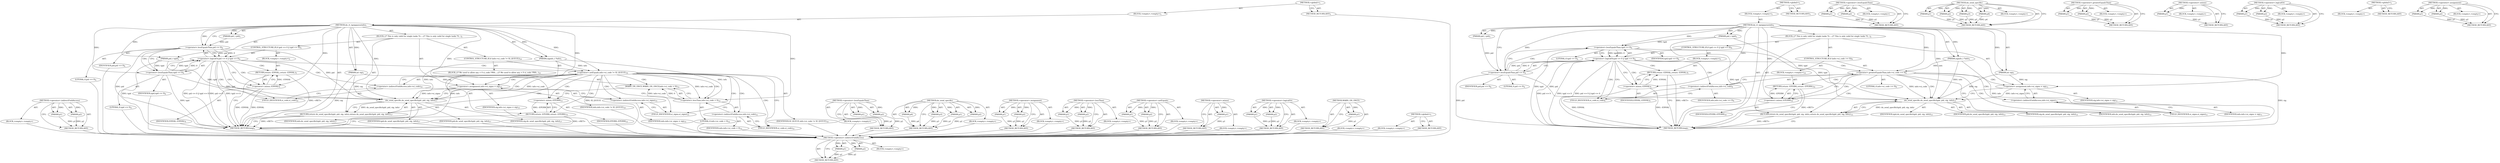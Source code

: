 digraph "WARN_ON_ONCE" {
vulnerable_89 [label=<(METHOD,&lt;operator&gt;.indirectFieldAccess)>];
vulnerable_90 [label=<(PARAM,p1)>];
vulnerable_91 [label=<(PARAM,p2)>];
vulnerable_92 [label=<(BLOCK,&lt;empty&gt;,&lt;empty&gt;)>];
vulnerable_93 [label=<(METHOD_RETURN,ANY)>];
vulnerable_6 [label=<(METHOD,&lt;global&gt;)<SUB>1</SUB>>];
vulnerable_7 [label=<(BLOCK,&lt;empty&gt;,&lt;empty&gt;)<SUB>1</SUB>>];
vulnerable_8 [label=<(METHOD,do_rt_tgsigqueueinfo)<SUB>1</SUB>>];
vulnerable_9 [label=<(PARAM,pid_t tgid)<SUB>1</SUB>>];
vulnerable_10 [label=<(PARAM,pid_t pid)<SUB>1</SUB>>];
vulnerable_11 [label=<(PARAM,int sig)<SUB>1</SUB>>];
vulnerable_12 [label=<(PARAM,siginfo_t *info)<SUB>1</SUB>>];
vulnerable_13 [label=<(BLOCK,{
	/* This is only valid for single tasks */
	i...,{
	/* This is only valid for single tasks */
	i...)<SUB>2</SUB>>];
vulnerable_14 [label=<(CONTROL_STRUCTURE,IF,if (pid &lt;= 0 || tgid &lt;= 0))<SUB>4</SUB>>];
vulnerable_15 [label=<(&lt;operator&gt;.logicalOr,pid &lt;= 0 || tgid &lt;= 0)<SUB>4</SUB>>];
vulnerable_16 [label=<(&lt;operator&gt;.lessEqualsThan,pid &lt;= 0)<SUB>4</SUB>>];
vulnerable_17 [label=<(IDENTIFIER,pid,pid &lt;= 0)<SUB>4</SUB>>];
vulnerable_18 [label=<(LITERAL,0,pid &lt;= 0)<SUB>4</SUB>>];
vulnerable_19 [label=<(&lt;operator&gt;.lessEqualsThan,tgid &lt;= 0)<SUB>4</SUB>>];
vulnerable_20 [label=<(IDENTIFIER,tgid,tgid &lt;= 0)<SUB>4</SUB>>];
vulnerable_21 [label=<(LITERAL,0,tgid &lt;= 0)<SUB>4</SUB>>];
vulnerable_22 [label=<(BLOCK,&lt;empty&gt;,&lt;empty&gt;)<SUB>5</SUB>>];
vulnerable_23 [label=<(RETURN,return -EINVAL;,return -EINVAL;)<SUB>5</SUB>>];
vulnerable_24 [label=<(&lt;operator&gt;.minus,-EINVAL)<SUB>5</SUB>>];
vulnerable_25 [label=<(IDENTIFIER,EINVAL,-EINVAL)<SUB>5</SUB>>];
vulnerable_26 [label=<(CONTROL_STRUCTURE,IF,if (info-&gt;si_code &gt;= 0))<SUB>9</SUB>>];
vulnerable_27 [label=<(&lt;operator&gt;.greaterEqualsThan,info-&gt;si_code &gt;= 0)<SUB>9</SUB>>];
vulnerable_28 [label=<(&lt;operator&gt;.indirectFieldAccess,info-&gt;si_code)<SUB>9</SUB>>];
vulnerable_29 [label=<(IDENTIFIER,info,info-&gt;si_code &gt;= 0)<SUB>9</SUB>>];
vulnerable_30 [label=<(FIELD_IDENTIFIER,si_code,si_code)<SUB>9</SUB>>];
vulnerable_31 [label=<(LITERAL,0,info-&gt;si_code &gt;= 0)<SUB>9</SUB>>];
vulnerable_32 [label=<(BLOCK,&lt;empty&gt;,&lt;empty&gt;)<SUB>10</SUB>>];
vulnerable_33 [label=<(RETURN,return -EPERM;,return -EPERM;)<SUB>10</SUB>>];
vulnerable_34 [label=<(&lt;operator&gt;.minus,-EPERM)<SUB>10</SUB>>];
vulnerable_35 [label=<(IDENTIFIER,EPERM,-EPERM)<SUB>10</SUB>>];
vulnerable_36 [label=<(&lt;operator&gt;.assignment,info-&gt;si_signo = sig)<SUB>11</SUB>>];
vulnerable_37 [label=<(&lt;operator&gt;.indirectFieldAccess,info-&gt;si_signo)<SUB>11</SUB>>];
vulnerable_38 [label=<(IDENTIFIER,info,info-&gt;si_signo = sig)<SUB>11</SUB>>];
vulnerable_39 [label=<(FIELD_IDENTIFIER,si_signo,si_signo)<SUB>11</SUB>>];
vulnerable_40 [label=<(IDENTIFIER,sig,info-&gt;si_signo = sig)<SUB>11</SUB>>];
vulnerable_41 [label=<(RETURN,return do_send_specific(tgid, pid, sig, info);,return do_send_specific(tgid, pid, sig, info);)<SUB>13</SUB>>];
vulnerable_42 [label=<(do_send_specific,do_send_specific(tgid, pid, sig, info))<SUB>13</SUB>>];
vulnerable_43 [label=<(IDENTIFIER,tgid,do_send_specific(tgid, pid, sig, info))<SUB>13</SUB>>];
vulnerable_44 [label=<(IDENTIFIER,pid,do_send_specific(tgid, pid, sig, info))<SUB>13</SUB>>];
vulnerable_45 [label=<(IDENTIFIER,sig,do_send_specific(tgid, pid, sig, info))<SUB>13</SUB>>];
vulnerable_46 [label=<(IDENTIFIER,info,do_send_specific(tgid, pid, sig, info))<SUB>13</SUB>>];
vulnerable_47 [label=<(METHOD_RETURN,long)<SUB>1</SUB>>];
vulnerable_49 [label=<(METHOD_RETURN,ANY)<SUB>1</SUB>>];
vulnerable_75 [label=<(METHOD,&lt;operator&gt;.lessEqualsThan)>];
vulnerable_76 [label=<(PARAM,p1)>];
vulnerable_77 [label=<(PARAM,p2)>];
vulnerable_78 [label=<(BLOCK,&lt;empty&gt;,&lt;empty&gt;)>];
vulnerable_79 [label=<(METHOD_RETURN,ANY)>];
vulnerable_99 [label=<(METHOD,do_send_specific)>];
vulnerable_100 [label=<(PARAM,p1)>];
vulnerable_101 [label=<(PARAM,p2)>];
vulnerable_102 [label=<(PARAM,p3)>];
vulnerable_103 [label=<(PARAM,p4)>];
vulnerable_104 [label=<(BLOCK,&lt;empty&gt;,&lt;empty&gt;)>];
vulnerable_105 [label=<(METHOD_RETURN,ANY)>];
vulnerable_84 [label=<(METHOD,&lt;operator&gt;.greaterEqualsThan)>];
vulnerable_85 [label=<(PARAM,p1)>];
vulnerable_86 [label=<(PARAM,p2)>];
vulnerable_87 [label=<(BLOCK,&lt;empty&gt;,&lt;empty&gt;)>];
vulnerable_88 [label=<(METHOD_RETURN,ANY)>];
vulnerable_80 [label=<(METHOD,&lt;operator&gt;.minus)>];
vulnerable_81 [label=<(PARAM,p1)>];
vulnerable_82 [label=<(BLOCK,&lt;empty&gt;,&lt;empty&gt;)>];
vulnerable_83 [label=<(METHOD_RETURN,ANY)>];
vulnerable_70 [label=<(METHOD,&lt;operator&gt;.logicalOr)>];
vulnerable_71 [label=<(PARAM,p1)>];
vulnerable_72 [label=<(PARAM,p2)>];
vulnerable_73 [label=<(BLOCK,&lt;empty&gt;,&lt;empty&gt;)>];
vulnerable_74 [label=<(METHOD_RETURN,ANY)>];
vulnerable_64 [label=<(METHOD,&lt;global&gt;)<SUB>1</SUB>>];
vulnerable_65 [label=<(BLOCK,&lt;empty&gt;,&lt;empty&gt;)>];
vulnerable_66 [label=<(METHOD_RETURN,ANY)>];
vulnerable_94 [label=<(METHOD,&lt;operator&gt;.assignment)>];
vulnerable_95 [label=<(PARAM,p1)>];
vulnerable_96 [label=<(PARAM,p2)>];
vulnerable_97 [label=<(BLOCK,&lt;empty&gt;,&lt;empty&gt;)>];
vulnerable_98 [label=<(METHOD_RETURN,ANY)>];
fixed_95 [label=<(METHOD,&lt;operator&gt;.indirectFieldAccess)>];
fixed_96 [label=<(PARAM,p1)>];
fixed_97 [label=<(PARAM,p2)>];
fixed_98 [label=<(BLOCK,&lt;empty&gt;,&lt;empty&gt;)>];
fixed_99 [label=<(METHOD_RETURN,ANY)>];
fixed_6 [label=<(METHOD,&lt;global&gt;)<SUB>1</SUB>>];
fixed_7 [label=<(BLOCK,&lt;empty&gt;,&lt;empty&gt;)<SUB>1</SUB>>];
fixed_8 [label=<(METHOD,do_rt_tgsigqueueinfo)<SUB>1</SUB>>];
fixed_9 [label=<(PARAM,pid_t tgid)<SUB>1</SUB>>];
fixed_10 [label=<(PARAM,pid_t pid)<SUB>1</SUB>>];
fixed_11 [label=<(PARAM,int sig)<SUB>1</SUB>>];
fixed_12 [label=<(PARAM,siginfo_t *info)<SUB>1</SUB>>];
fixed_13 [label=<(BLOCK,{
	/* This is only valid for single tasks */
	i...,{
	/* This is only valid for single tasks */
	i...)<SUB>2</SUB>>];
fixed_14 [label=<(CONTROL_STRUCTURE,IF,if (pid &lt;= 0 || tgid &lt;= 0))<SUB>4</SUB>>];
fixed_15 [label=<(&lt;operator&gt;.logicalOr,pid &lt;= 0 || tgid &lt;= 0)<SUB>4</SUB>>];
fixed_16 [label=<(&lt;operator&gt;.lessEqualsThan,pid &lt;= 0)<SUB>4</SUB>>];
fixed_17 [label=<(IDENTIFIER,pid,pid &lt;= 0)<SUB>4</SUB>>];
fixed_18 [label=<(LITERAL,0,pid &lt;= 0)<SUB>4</SUB>>];
fixed_19 [label=<(&lt;operator&gt;.lessEqualsThan,tgid &lt;= 0)<SUB>4</SUB>>];
fixed_20 [label=<(IDENTIFIER,tgid,tgid &lt;= 0)<SUB>4</SUB>>];
fixed_21 [label=<(LITERAL,0,tgid &lt;= 0)<SUB>4</SUB>>];
fixed_22 [label=<(BLOCK,&lt;empty&gt;,&lt;empty&gt;)<SUB>5</SUB>>];
fixed_23 [label=<(RETURN,return -EINVAL;,return -EINVAL;)<SUB>5</SUB>>];
fixed_24 [label=<(&lt;operator&gt;.minus,-EINVAL)<SUB>5</SUB>>];
fixed_25 [label=<(IDENTIFIER,EINVAL,-EINVAL)<SUB>5</SUB>>];
fixed_26 [label=<(CONTROL_STRUCTURE,IF,if (info-&gt;si_code != SI_QUEUE))<SUB>10</SUB>>];
fixed_27 [label=<(&lt;operator&gt;.notEquals,info-&gt;si_code != SI_QUEUE)<SUB>10</SUB>>];
fixed_28 [label=<(&lt;operator&gt;.indirectFieldAccess,info-&gt;si_code)<SUB>10</SUB>>];
fixed_29 [label=<(IDENTIFIER,info,info-&gt;si_code != SI_QUEUE)<SUB>10</SUB>>];
fixed_30 [label=<(FIELD_IDENTIFIER,si_code,si_code)<SUB>10</SUB>>];
fixed_31 [label=<(IDENTIFIER,SI_QUEUE,info-&gt;si_code != SI_QUEUE)<SUB>10</SUB>>];
fixed_32 [label=<(BLOCK,{
		/* We used to allow any &lt; 0 si_code */
		WA...,{
		/* We used to allow any &lt; 0 si_code */
		WA...)<SUB>10</SUB>>];
fixed_33 [label=<(WARN_ON_ONCE,WARN_ON_ONCE(info-&gt;si_code &lt; 0))<SUB>12</SUB>>];
fixed_34 [label=<(&lt;operator&gt;.lessThan,info-&gt;si_code &lt; 0)<SUB>12</SUB>>];
fixed_35 [label=<(&lt;operator&gt;.indirectFieldAccess,info-&gt;si_code)<SUB>12</SUB>>];
fixed_36 [label=<(IDENTIFIER,info,info-&gt;si_code &lt; 0)<SUB>12</SUB>>];
fixed_37 [label=<(FIELD_IDENTIFIER,si_code,si_code)<SUB>12</SUB>>];
fixed_38 [label=<(LITERAL,0,info-&gt;si_code &lt; 0)<SUB>12</SUB>>];
fixed_39 [label=<(RETURN,return -EPERM;,return -EPERM;)<SUB>13</SUB>>];
fixed_40 [label=<(&lt;operator&gt;.minus,-EPERM)<SUB>13</SUB>>];
fixed_41 [label=<(IDENTIFIER,EPERM,-EPERM)<SUB>13</SUB>>];
fixed_42 [label=<(&lt;operator&gt;.assignment,info-&gt;si_signo = sig)<SUB>15</SUB>>];
fixed_43 [label=<(&lt;operator&gt;.indirectFieldAccess,info-&gt;si_signo)<SUB>15</SUB>>];
fixed_44 [label=<(IDENTIFIER,info,info-&gt;si_signo = sig)<SUB>15</SUB>>];
fixed_45 [label=<(FIELD_IDENTIFIER,si_signo,si_signo)<SUB>15</SUB>>];
fixed_46 [label=<(IDENTIFIER,sig,info-&gt;si_signo = sig)<SUB>15</SUB>>];
fixed_47 [label=<(RETURN,return do_send_specific(tgid, pid, sig, info);,return do_send_specific(tgid, pid, sig, info);)<SUB>17</SUB>>];
fixed_48 [label=<(do_send_specific,do_send_specific(tgid, pid, sig, info))<SUB>17</SUB>>];
fixed_49 [label=<(IDENTIFIER,tgid,do_send_specific(tgid, pid, sig, info))<SUB>17</SUB>>];
fixed_50 [label=<(IDENTIFIER,pid,do_send_specific(tgid, pid, sig, info))<SUB>17</SUB>>];
fixed_51 [label=<(IDENTIFIER,sig,do_send_specific(tgid, pid, sig, info))<SUB>17</SUB>>];
fixed_52 [label=<(IDENTIFIER,info,do_send_specific(tgid, pid, sig, info))<SUB>17</SUB>>];
fixed_53 [label=<(METHOD_RETURN,long)<SUB>1</SUB>>];
fixed_55 [label=<(METHOD_RETURN,ANY)<SUB>1</SUB>>];
fixed_81 [label=<(METHOD,&lt;operator&gt;.lessEqualsThan)>];
fixed_82 [label=<(PARAM,p1)>];
fixed_83 [label=<(PARAM,p2)>];
fixed_84 [label=<(BLOCK,&lt;empty&gt;,&lt;empty&gt;)>];
fixed_85 [label=<(METHOD_RETURN,ANY)>];
fixed_114 [label=<(METHOD,do_send_specific)>];
fixed_115 [label=<(PARAM,p1)>];
fixed_116 [label=<(PARAM,p2)>];
fixed_117 [label=<(PARAM,p3)>];
fixed_118 [label=<(PARAM,p4)>];
fixed_119 [label=<(BLOCK,&lt;empty&gt;,&lt;empty&gt;)>];
fixed_120 [label=<(METHOD_RETURN,ANY)>];
fixed_109 [label=<(METHOD,&lt;operator&gt;.assignment)>];
fixed_110 [label=<(PARAM,p1)>];
fixed_111 [label=<(PARAM,p2)>];
fixed_112 [label=<(BLOCK,&lt;empty&gt;,&lt;empty&gt;)>];
fixed_113 [label=<(METHOD_RETURN,ANY)>];
fixed_104 [label=<(METHOD,&lt;operator&gt;.lessThan)>];
fixed_105 [label=<(PARAM,p1)>];
fixed_106 [label=<(PARAM,p2)>];
fixed_107 [label=<(BLOCK,&lt;empty&gt;,&lt;empty&gt;)>];
fixed_108 [label=<(METHOD_RETURN,ANY)>];
fixed_90 [label=<(METHOD,&lt;operator&gt;.notEquals)>];
fixed_91 [label=<(PARAM,p1)>];
fixed_92 [label=<(PARAM,p2)>];
fixed_93 [label=<(BLOCK,&lt;empty&gt;,&lt;empty&gt;)>];
fixed_94 [label=<(METHOD_RETURN,ANY)>];
fixed_86 [label=<(METHOD,&lt;operator&gt;.minus)>];
fixed_87 [label=<(PARAM,p1)>];
fixed_88 [label=<(BLOCK,&lt;empty&gt;,&lt;empty&gt;)>];
fixed_89 [label=<(METHOD_RETURN,ANY)>];
fixed_76 [label=<(METHOD,&lt;operator&gt;.logicalOr)>];
fixed_77 [label=<(PARAM,p1)>];
fixed_78 [label=<(PARAM,p2)>];
fixed_79 [label=<(BLOCK,&lt;empty&gt;,&lt;empty&gt;)>];
fixed_80 [label=<(METHOD_RETURN,ANY)>];
fixed_70 [label=<(METHOD,&lt;global&gt;)<SUB>1</SUB>>];
fixed_71 [label=<(BLOCK,&lt;empty&gt;,&lt;empty&gt;)>];
fixed_72 [label=<(METHOD_RETURN,ANY)>];
fixed_100 [label=<(METHOD,WARN_ON_ONCE)>];
fixed_101 [label=<(PARAM,p1)>];
fixed_102 [label=<(BLOCK,&lt;empty&gt;,&lt;empty&gt;)>];
fixed_103 [label=<(METHOD_RETURN,ANY)>];
vulnerable_89 -> vulnerable_90  [key=0, label="AST: "];
vulnerable_89 -> vulnerable_90  [key=1, label="DDG: "];
vulnerable_89 -> vulnerable_92  [key=0, label="AST: "];
vulnerable_89 -> vulnerable_91  [key=0, label="AST: "];
vulnerable_89 -> vulnerable_91  [key=1, label="DDG: "];
vulnerable_89 -> vulnerable_93  [key=0, label="AST: "];
vulnerable_89 -> vulnerable_93  [key=1, label="CFG: "];
vulnerable_90 -> vulnerable_93  [key=0, label="DDG: p1"];
vulnerable_91 -> vulnerable_93  [key=0, label="DDG: p2"];
vulnerable_6 -> vulnerable_7  [key=0, label="AST: "];
vulnerable_6 -> vulnerable_49  [key=0, label="AST: "];
vulnerable_6 -> vulnerable_49  [key=1, label="CFG: "];
vulnerable_7 -> vulnerable_8  [key=0, label="AST: "];
vulnerable_8 -> vulnerable_9  [key=0, label="AST: "];
vulnerable_8 -> vulnerable_9  [key=1, label="DDG: "];
vulnerable_8 -> vulnerable_10  [key=0, label="AST: "];
vulnerable_8 -> vulnerable_10  [key=1, label="DDG: "];
vulnerable_8 -> vulnerable_11  [key=0, label="AST: "];
vulnerable_8 -> vulnerable_11  [key=1, label="DDG: "];
vulnerable_8 -> vulnerable_12  [key=0, label="AST: "];
vulnerable_8 -> vulnerable_12  [key=1, label="DDG: "];
vulnerable_8 -> vulnerable_13  [key=0, label="AST: "];
vulnerable_8 -> vulnerable_47  [key=0, label="AST: "];
vulnerable_8 -> vulnerable_16  [key=0, label="CFG: "];
vulnerable_8 -> vulnerable_16  [key=1, label="DDG: "];
vulnerable_8 -> vulnerable_36  [key=0, label="DDG: "];
vulnerable_8 -> vulnerable_27  [key=0, label="DDG: "];
vulnerable_8 -> vulnerable_42  [key=0, label="DDG: "];
vulnerable_8 -> vulnerable_19  [key=0, label="DDG: "];
vulnerable_8 -> vulnerable_24  [key=0, label="DDG: "];
vulnerable_8 -> vulnerable_34  [key=0, label="DDG: "];
vulnerable_9 -> vulnerable_47  [key=0, label="DDG: tgid"];
vulnerable_9 -> vulnerable_42  [key=0, label="DDG: tgid"];
vulnerable_9 -> vulnerable_19  [key=0, label="DDG: tgid"];
vulnerable_10 -> vulnerable_16  [key=0, label="DDG: pid"];
vulnerable_11 -> vulnerable_47  [key=0, label="DDG: sig"];
vulnerable_11 -> vulnerable_36  [key=0, label="DDG: sig"];
vulnerable_11 -> vulnerable_42  [key=0, label="DDG: sig"];
vulnerable_12 -> vulnerable_47  [key=0, label="DDG: info"];
vulnerable_12 -> vulnerable_27  [key=0, label="DDG: info"];
vulnerable_12 -> vulnerable_42  [key=0, label="DDG: info"];
vulnerable_13 -> vulnerable_14  [key=0, label="AST: "];
vulnerable_13 -> vulnerable_26  [key=0, label="AST: "];
vulnerable_13 -> vulnerable_36  [key=0, label="AST: "];
vulnerable_13 -> vulnerable_41  [key=0, label="AST: "];
vulnerable_14 -> vulnerable_15  [key=0, label="AST: "];
vulnerable_14 -> vulnerable_22  [key=0, label="AST: "];
vulnerable_15 -> vulnerable_16  [key=0, label="AST: "];
vulnerable_15 -> vulnerable_19  [key=0, label="AST: "];
vulnerable_15 -> vulnerable_24  [key=0, label="CFG: "];
vulnerable_15 -> vulnerable_24  [key=1, label="CDG: "];
vulnerable_15 -> vulnerable_30  [key=0, label="CFG: "];
vulnerable_15 -> vulnerable_30  [key=1, label="CDG: "];
vulnerable_15 -> vulnerable_47  [key=0, label="DDG: pid &lt;= 0"];
vulnerable_15 -> vulnerable_47  [key=1, label="DDG: tgid &lt;= 0"];
vulnerable_15 -> vulnerable_47  [key=2, label="DDG: pid &lt;= 0 || tgid &lt;= 0"];
vulnerable_15 -> vulnerable_23  [key=0, label="CDG: "];
vulnerable_15 -> vulnerable_28  [key=0, label="CDG: "];
vulnerable_15 -> vulnerable_27  [key=0, label="CDG: "];
vulnerable_16 -> vulnerable_17  [key=0, label="AST: "];
vulnerable_16 -> vulnerable_18  [key=0, label="AST: "];
vulnerable_16 -> vulnerable_15  [key=0, label="CFG: "];
vulnerable_16 -> vulnerable_15  [key=1, label="DDG: pid"];
vulnerable_16 -> vulnerable_15  [key=2, label="DDG: 0"];
vulnerable_16 -> vulnerable_19  [key=0, label="CFG: "];
vulnerable_16 -> vulnerable_19  [key=1, label="CDG: "];
vulnerable_16 -> vulnerable_47  [key=0, label="DDG: pid"];
vulnerable_16 -> vulnerable_42  [key=0, label="DDG: pid"];
vulnerable_19 -> vulnerable_20  [key=0, label="AST: "];
vulnerable_19 -> vulnerable_21  [key=0, label="AST: "];
vulnerable_19 -> vulnerable_15  [key=0, label="CFG: "];
vulnerable_19 -> vulnerable_15  [key=1, label="DDG: tgid"];
vulnerable_19 -> vulnerable_15  [key=2, label="DDG: 0"];
vulnerable_19 -> vulnerable_47  [key=0, label="DDG: tgid"];
vulnerable_19 -> vulnerable_42  [key=0, label="DDG: tgid"];
vulnerable_22 -> vulnerable_23  [key=0, label="AST: "];
vulnerable_23 -> vulnerable_24  [key=0, label="AST: "];
vulnerable_23 -> vulnerable_47  [key=0, label="CFG: "];
vulnerable_23 -> vulnerable_47  [key=1, label="DDG: &lt;RET&gt;"];
vulnerable_24 -> vulnerable_25  [key=0, label="AST: "];
vulnerable_24 -> vulnerable_23  [key=0, label="CFG: "];
vulnerable_24 -> vulnerable_23  [key=1, label="DDG: -EINVAL"];
vulnerable_24 -> vulnerable_47  [key=0, label="DDG: EINVAL"];
vulnerable_24 -> vulnerable_47  [key=1, label="DDG: -EINVAL"];
vulnerable_26 -> vulnerable_27  [key=0, label="AST: "];
vulnerable_26 -> vulnerable_32  [key=0, label="AST: "];
vulnerable_27 -> vulnerable_28  [key=0, label="AST: "];
vulnerable_27 -> vulnerable_31  [key=0, label="AST: "];
vulnerable_27 -> vulnerable_34  [key=0, label="CFG: "];
vulnerable_27 -> vulnerable_34  [key=1, label="CDG: "];
vulnerable_27 -> vulnerable_39  [key=0, label="CFG: "];
vulnerable_27 -> vulnerable_39  [key=1, label="CDG: "];
vulnerable_27 -> vulnerable_42  [key=0, label="DDG: info-&gt;si_code"];
vulnerable_27 -> vulnerable_42  [key=1, label="CDG: "];
vulnerable_27 -> vulnerable_33  [key=0, label="CDG: "];
vulnerable_27 -> vulnerable_36  [key=0, label="CDG: "];
vulnerable_27 -> vulnerable_37  [key=0, label="CDG: "];
vulnerable_27 -> vulnerable_41  [key=0, label="CDG: "];
vulnerable_28 -> vulnerable_29  [key=0, label="AST: "];
vulnerable_28 -> vulnerable_30  [key=0, label="AST: "];
vulnerable_28 -> vulnerable_27  [key=0, label="CFG: "];
vulnerable_30 -> vulnerable_28  [key=0, label="CFG: "];
vulnerable_32 -> vulnerable_33  [key=0, label="AST: "];
vulnerable_33 -> vulnerable_34  [key=0, label="AST: "];
vulnerable_33 -> vulnerable_47  [key=0, label="CFG: "];
vulnerable_33 -> vulnerable_47  [key=1, label="DDG: &lt;RET&gt;"];
vulnerable_34 -> vulnerable_35  [key=0, label="AST: "];
vulnerable_34 -> vulnerable_33  [key=0, label="CFG: "];
vulnerable_34 -> vulnerable_33  [key=1, label="DDG: -EPERM"];
vulnerable_36 -> vulnerable_37  [key=0, label="AST: "];
vulnerable_36 -> vulnerable_40  [key=0, label="AST: "];
vulnerable_36 -> vulnerable_42  [key=0, label="CFG: "];
vulnerable_36 -> vulnerable_42  [key=1, label="DDG: info-&gt;si_signo"];
vulnerable_37 -> vulnerable_38  [key=0, label="AST: "];
vulnerable_37 -> vulnerable_39  [key=0, label="AST: "];
vulnerable_37 -> vulnerable_36  [key=0, label="CFG: "];
vulnerable_39 -> vulnerable_37  [key=0, label="CFG: "];
vulnerable_41 -> vulnerable_42  [key=0, label="AST: "];
vulnerable_41 -> vulnerable_47  [key=0, label="CFG: "];
vulnerable_41 -> vulnerable_47  [key=1, label="DDG: &lt;RET&gt;"];
vulnerable_42 -> vulnerable_43  [key=0, label="AST: "];
vulnerable_42 -> vulnerable_44  [key=0, label="AST: "];
vulnerable_42 -> vulnerable_45  [key=0, label="AST: "];
vulnerable_42 -> vulnerable_46  [key=0, label="AST: "];
vulnerable_42 -> vulnerable_41  [key=0, label="CFG: "];
vulnerable_42 -> vulnerable_41  [key=1, label="DDG: do_send_specific(tgid, pid, sig, info)"];
vulnerable_75 -> vulnerable_76  [key=0, label="AST: "];
vulnerable_75 -> vulnerable_76  [key=1, label="DDG: "];
vulnerable_75 -> vulnerable_78  [key=0, label="AST: "];
vulnerable_75 -> vulnerable_77  [key=0, label="AST: "];
vulnerable_75 -> vulnerable_77  [key=1, label="DDG: "];
vulnerable_75 -> vulnerable_79  [key=0, label="AST: "];
vulnerable_75 -> vulnerable_79  [key=1, label="CFG: "];
vulnerable_76 -> vulnerable_79  [key=0, label="DDG: p1"];
vulnerable_77 -> vulnerable_79  [key=0, label="DDG: p2"];
vulnerable_99 -> vulnerable_100  [key=0, label="AST: "];
vulnerable_99 -> vulnerable_100  [key=1, label="DDG: "];
vulnerable_99 -> vulnerable_104  [key=0, label="AST: "];
vulnerable_99 -> vulnerable_101  [key=0, label="AST: "];
vulnerable_99 -> vulnerable_101  [key=1, label="DDG: "];
vulnerable_99 -> vulnerable_105  [key=0, label="AST: "];
vulnerable_99 -> vulnerable_105  [key=1, label="CFG: "];
vulnerable_99 -> vulnerable_102  [key=0, label="AST: "];
vulnerable_99 -> vulnerable_102  [key=1, label="DDG: "];
vulnerable_99 -> vulnerable_103  [key=0, label="AST: "];
vulnerable_99 -> vulnerable_103  [key=1, label="DDG: "];
vulnerable_100 -> vulnerable_105  [key=0, label="DDG: p1"];
vulnerable_101 -> vulnerable_105  [key=0, label="DDG: p2"];
vulnerable_102 -> vulnerable_105  [key=0, label="DDG: p3"];
vulnerable_103 -> vulnerable_105  [key=0, label="DDG: p4"];
vulnerable_84 -> vulnerable_85  [key=0, label="AST: "];
vulnerable_84 -> vulnerable_85  [key=1, label="DDG: "];
vulnerable_84 -> vulnerable_87  [key=0, label="AST: "];
vulnerable_84 -> vulnerable_86  [key=0, label="AST: "];
vulnerable_84 -> vulnerable_86  [key=1, label="DDG: "];
vulnerable_84 -> vulnerable_88  [key=0, label="AST: "];
vulnerable_84 -> vulnerable_88  [key=1, label="CFG: "];
vulnerable_85 -> vulnerable_88  [key=0, label="DDG: p1"];
vulnerable_86 -> vulnerable_88  [key=0, label="DDG: p2"];
vulnerable_80 -> vulnerable_81  [key=0, label="AST: "];
vulnerable_80 -> vulnerable_81  [key=1, label="DDG: "];
vulnerable_80 -> vulnerable_82  [key=0, label="AST: "];
vulnerable_80 -> vulnerable_83  [key=0, label="AST: "];
vulnerable_80 -> vulnerable_83  [key=1, label="CFG: "];
vulnerable_81 -> vulnerable_83  [key=0, label="DDG: p1"];
vulnerable_70 -> vulnerable_71  [key=0, label="AST: "];
vulnerable_70 -> vulnerable_71  [key=1, label="DDG: "];
vulnerable_70 -> vulnerable_73  [key=0, label="AST: "];
vulnerable_70 -> vulnerable_72  [key=0, label="AST: "];
vulnerable_70 -> vulnerable_72  [key=1, label="DDG: "];
vulnerable_70 -> vulnerable_74  [key=0, label="AST: "];
vulnerable_70 -> vulnerable_74  [key=1, label="CFG: "];
vulnerable_71 -> vulnerable_74  [key=0, label="DDG: p1"];
vulnerable_72 -> vulnerable_74  [key=0, label="DDG: p2"];
vulnerable_64 -> vulnerable_65  [key=0, label="AST: "];
vulnerable_64 -> vulnerable_66  [key=0, label="AST: "];
vulnerable_64 -> vulnerable_66  [key=1, label="CFG: "];
vulnerable_94 -> vulnerable_95  [key=0, label="AST: "];
vulnerable_94 -> vulnerable_95  [key=1, label="DDG: "];
vulnerable_94 -> vulnerable_97  [key=0, label="AST: "];
vulnerable_94 -> vulnerable_96  [key=0, label="AST: "];
vulnerable_94 -> vulnerable_96  [key=1, label="DDG: "];
vulnerable_94 -> vulnerable_98  [key=0, label="AST: "];
vulnerable_94 -> vulnerable_98  [key=1, label="CFG: "];
vulnerable_95 -> vulnerable_98  [key=0, label="DDG: p1"];
vulnerable_96 -> vulnerable_98  [key=0, label="DDG: p2"];
fixed_95 -> fixed_96  [key=0, label="AST: "];
fixed_95 -> fixed_96  [key=1, label="DDG: "];
fixed_95 -> fixed_98  [key=0, label="AST: "];
fixed_95 -> fixed_97  [key=0, label="AST: "];
fixed_95 -> fixed_97  [key=1, label="DDG: "];
fixed_95 -> fixed_99  [key=0, label="AST: "];
fixed_95 -> fixed_99  [key=1, label="CFG: "];
fixed_96 -> fixed_99  [key=0, label="DDG: p1"];
fixed_97 -> fixed_99  [key=0, label="DDG: p2"];
fixed_98 -> vulnerable_89  [key=0];
fixed_99 -> vulnerable_89  [key=0];
fixed_6 -> fixed_7  [key=0, label="AST: "];
fixed_6 -> fixed_55  [key=0, label="AST: "];
fixed_6 -> fixed_55  [key=1, label="CFG: "];
fixed_7 -> fixed_8  [key=0, label="AST: "];
fixed_8 -> fixed_9  [key=0, label="AST: "];
fixed_8 -> fixed_9  [key=1, label="DDG: "];
fixed_8 -> fixed_10  [key=0, label="AST: "];
fixed_8 -> fixed_10  [key=1, label="DDG: "];
fixed_8 -> fixed_11  [key=0, label="AST: "];
fixed_8 -> fixed_11  [key=1, label="DDG: "];
fixed_8 -> fixed_12  [key=0, label="AST: "];
fixed_8 -> fixed_12  [key=1, label="DDG: "];
fixed_8 -> fixed_13  [key=0, label="AST: "];
fixed_8 -> fixed_53  [key=0, label="AST: "];
fixed_8 -> fixed_16  [key=0, label="CFG: "];
fixed_8 -> fixed_16  [key=1, label="DDG: "];
fixed_8 -> fixed_42  [key=0, label="DDG: "];
fixed_8 -> fixed_27  [key=0, label="DDG: "];
fixed_8 -> fixed_48  [key=0, label="DDG: "];
fixed_8 -> fixed_19  [key=0, label="DDG: "];
fixed_8 -> fixed_24  [key=0, label="DDG: "];
fixed_8 -> fixed_34  [key=0, label="DDG: "];
fixed_8 -> fixed_40  [key=0, label="DDG: "];
fixed_9 -> fixed_53  [key=0, label="DDG: tgid"];
fixed_9 -> fixed_48  [key=0, label="DDG: tgid"];
fixed_9 -> fixed_19  [key=0, label="DDG: tgid"];
fixed_10 -> fixed_16  [key=0, label="DDG: pid"];
fixed_11 -> fixed_53  [key=0, label="DDG: sig"];
fixed_11 -> fixed_42  [key=0, label="DDG: sig"];
fixed_11 -> fixed_48  [key=0, label="DDG: sig"];
fixed_12 -> fixed_53  [key=0, label="DDG: info"];
fixed_12 -> fixed_27  [key=0, label="DDG: info"];
fixed_12 -> fixed_48  [key=0, label="DDG: info"];
fixed_12 -> fixed_34  [key=0, label="DDG: info"];
fixed_13 -> fixed_14  [key=0, label="AST: "];
fixed_13 -> fixed_26  [key=0, label="AST: "];
fixed_13 -> fixed_42  [key=0, label="AST: "];
fixed_13 -> fixed_47  [key=0, label="AST: "];
fixed_14 -> fixed_15  [key=0, label="AST: "];
fixed_14 -> fixed_22  [key=0, label="AST: "];
fixed_15 -> fixed_16  [key=0, label="AST: "];
fixed_15 -> fixed_19  [key=0, label="AST: "];
fixed_15 -> fixed_24  [key=0, label="CFG: "];
fixed_15 -> fixed_24  [key=1, label="CDG: "];
fixed_15 -> fixed_30  [key=0, label="CFG: "];
fixed_15 -> fixed_30  [key=1, label="CDG: "];
fixed_15 -> fixed_53  [key=0, label="DDG: pid &lt;= 0"];
fixed_15 -> fixed_53  [key=1, label="DDG: tgid &lt;= 0"];
fixed_15 -> fixed_53  [key=2, label="DDG: pid &lt;= 0 || tgid &lt;= 0"];
fixed_15 -> fixed_23  [key=0, label="CDG: "];
fixed_15 -> fixed_28  [key=0, label="CDG: "];
fixed_15 -> fixed_27  [key=0, label="CDG: "];
fixed_16 -> fixed_17  [key=0, label="AST: "];
fixed_16 -> fixed_18  [key=0, label="AST: "];
fixed_16 -> fixed_15  [key=0, label="CFG: "];
fixed_16 -> fixed_15  [key=1, label="DDG: pid"];
fixed_16 -> fixed_15  [key=2, label="DDG: 0"];
fixed_16 -> fixed_19  [key=0, label="CFG: "];
fixed_16 -> fixed_19  [key=1, label="CDG: "];
fixed_16 -> fixed_53  [key=0, label="DDG: pid"];
fixed_16 -> fixed_48  [key=0, label="DDG: pid"];
fixed_17 -> vulnerable_89  [key=0];
fixed_18 -> vulnerable_89  [key=0];
fixed_19 -> fixed_20  [key=0, label="AST: "];
fixed_19 -> fixed_21  [key=0, label="AST: "];
fixed_19 -> fixed_15  [key=0, label="CFG: "];
fixed_19 -> fixed_15  [key=1, label="DDG: tgid"];
fixed_19 -> fixed_15  [key=2, label="DDG: 0"];
fixed_19 -> fixed_53  [key=0, label="DDG: tgid"];
fixed_19 -> fixed_48  [key=0, label="DDG: tgid"];
fixed_20 -> vulnerable_89  [key=0];
fixed_21 -> vulnerable_89  [key=0];
fixed_22 -> fixed_23  [key=0, label="AST: "];
fixed_23 -> fixed_24  [key=0, label="AST: "];
fixed_23 -> fixed_53  [key=0, label="CFG: "];
fixed_23 -> fixed_53  [key=1, label="DDG: &lt;RET&gt;"];
fixed_24 -> fixed_25  [key=0, label="AST: "];
fixed_24 -> fixed_23  [key=0, label="CFG: "];
fixed_24 -> fixed_23  [key=1, label="DDG: -EINVAL"];
fixed_24 -> fixed_53  [key=0, label="DDG: EINVAL"];
fixed_24 -> fixed_53  [key=1, label="DDG: -EINVAL"];
fixed_25 -> vulnerable_89  [key=0];
fixed_26 -> fixed_27  [key=0, label="AST: "];
fixed_26 -> fixed_32  [key=0, label="AST: "];
fixed_27 -> fixed_28  [key=0, label="AST: "];
fixed_27 -> fixed_31  [key=0, label="AST: "];
fixed_27 -> fixed_37  [key=0, label="CFG: "];
fixed_27 -> fixed_37  [key=1, label="CDG: "];
fixed_27 -> fixed_45  [key=0, label="CFG: "];
fixed_27 -> fixed_45  [key=1, label="CDG: "];
fixed_27 -> fixed_53  [key=0, label="DDG: SI_QUEUE"];
fixed_27 -> fixed_48  [key=0, label="DDG: info-&gt;si_code"];
fixed_27 -> fixed_48  [key=1, label="CDG: "];
fixed_27 -> fixed_34  [key=0, label="DDG: info-&gt;si_code"];
fixed_27 -> fixed_34  [key=1, label="CDG: "];
fixed_27 -> fixed_47  [key=0, label="CDG: "];
fixed_27 -> fixed_33  [key=0, label="CDG: "];
fixed_27 -> fixed_42  [key=0, label="CDG: "];
fixed_27 -> fixed_40  [key=0, label="CDG: "];
fixed_27 -> fixed_35  [key=0, label="CDG: "];
fixed_27 -> fixed_39  [key=0, label="CDG: "];
fixed_27 -> fixed_43  [key=0, label="CDG: "];
fixed_28 -> fixed_29  [key=0, label="AST: "];
fixed_28 -> fixed_30  [key=0, label="AST: "];
fixed_28 -> fixed_27  [key=0, label="CFG: "];
fixed_29 -> vulnerable_89  [key=0];
fixed_30 -> fixed_28  [key=0, label="CFG: "];
fixed_31 -> vulnerable_89  [key=0];
fixed_32 -> fixed_33  [key=0, label="AST: "];
fixed_32 -> fixed_39  [key=0, label="AST: "];
fixed_33 -> fixed_34  [key=0, label="AST: "];
fixed_33 -> fixed_40  [key=0, label="CFG: "];
fixed_34 -> fixed_35  [key=0, label="AST: "];
fixed_34 -> fixed_38  [key=0, label="AST: "];
fixed_34 -> fixed_33  [key=0, label="CFG: "];
fixed_34 -> fixed_33  [key=1, label="DDG: info-&gt;si_code"];
fixed_34 -> fixed_33  [key=2, label="DDG: 0"];
fixed_35 -> fixed_36  [key=0, label="AST: "];
fixed_35 -> fixed_37  [key=0, label="AST: "];
fixed_35 -> fixed_34  [key=0, label="CFG: "];
fixed_36 -> vulnerable_89  [key=0];
fixed_37 -> fixed_35  [key=0, label="CFG: "];
fixed_38 -> vulnerable_89  [key=0];
fixed_39 -> fixed_40  [key=0, label="AST: "];
fixed_39 -> fixed_53  [key=0, label="CFG: "];
fixed_39 -> fixed_53  [key=1, label="DDG: &lt;RET&gt;"];
fixed_40 -> fixed_41  [key=0, label="AST: "];
fixed_40 -> fixed_39  [key=0, label="CFG: "];
fixed_40 -> fixed_39  [key=1, label="DDG: -EPERM"];
fixed_41 -> vulnerable_89  [key=0];
fixed_42 -> fixed_43  [key=0, label="AST: "];
fixed_42 -> fixed_46  [key=0, label="AST: "];
fixed_42 -> fixed_48  [key=0, label="CFG: "];
fixed_42 -> fixed_48  [key=1, label="DDG: info-&gt;si_signo"];
fixed_43 -> fixed_44  [key=0, label="AST: "];
fixed_43 -> fixed_45  [key=0, label="AST: "];
fixed_43 -> fixed_42  [key=0, label="CFG: "];
fixed_44 -> vulnerable_89  [key=0];
fixed_45 -> fixed_43  [key=0, label="CFG: "];
fixed_46 -> vulnerable_89  [key=0];
fixed_47 -> fixed_48  [key=0, label="AST: "];
fixed_47 -> fixed_53  [key=0, label="CFG: "];
fixed_47 -> fixed_53  [key=1, label="DDG: &lt;RET&gt;"];
fixed_48 -> fixed_49  [key=0, label="AST: "];
fixed_48 -> fixed_50  [key=0, label="AST: "];
fixed_48 -> fixed_51  [key=0, label="AST: "];
fixed_48 -> fixed_52  [key=0, label="AST: "];
fixed_48 -> fixed_47  [key=0, label="CFG: "];
fixed_48 -> fixed_47  [key=1, label="DDG: do_send_specific(tgid, pid, sig, info)"];
fixed_49 -> vulnerable_89  [key=0];
fixed_50 -> vulnerable_89  [key=0];
fixed_51 -> vulnerable_89  [key=0];
fixed_52 -> vulnerable_89  [key=0];
fixed_53 -> vulnerable_89  [key=0];
fixed_55 -> vulnerable_89  [key=0];
fixed_81 -> fixed_82  [key=0, label="AST: "];
fixed_81 -> fixed_82  [key=1, label="DDG: "];
fixed_81 -> fixed_84  [key=0, label="AST: "];
fixed_81 -> fixed_83  [key=0, label="AST: "];
fixed_81 -> fixed_83  [key=1, label="DDG: "];
fixed_81 -> fixed_85  [key=0, label="AST: "];
fixed_81 -> fixed_85  [key=1, label="CFG: "];
fixed_82 -> fixed_85  [key=0, label="DDG: p1"];
fixed_83 -> fixed_85  [key=0, label="DDG: p2"];
fixed_84 -> vulnerable_89  [key=0];
fixed_85 -> vulnerable_89  [key=0];
fixed_114 -> fixed_115  [key=0, label="AST: "];
fixed_114 -> fixed_115  [key=1, label="DDG: "];
fixed_114 -> fixed_119  [key=0, label="AST: "];
fixed_114 -> fixed_116  [key=0, label="AST: "];
fixed_114 -> fixed_116  [key=1, label="DDG: "];
fixed_114 -> fixed_120  [key=0, label="AST: "];
fixed_114 -> fixed_120  [key=1, label="CFG: "];
fixed_114 -> fixed_117  [key=0, label="AST: "];
fixed_114 -> fixed_117  [key=1, label="DDG: "];
fixed_114 -> fixed_118  [key=0, label="AST: "];
fixed_114 -> fixed_118  [key=1, label="DDG: "];
fixed_115 -> fixed_120  [key=0, label="DDG: p1"];
fixed_116 -> fixed_120  [key=0, label="DDG: p2"];
fixed_117 -> fixed_120  [key=0, label="DDG: p3"];
fixed_118 -> fixed_120  [key=0, label="DDG: p4"];
fixed_119 -> vulnerable_89  [key=0];
fixed_120 -> vulnerable_89  [key=0];
fixed_109 -> fixed_110  [key=0, label="AST: "];
fixed_109 -> fixed_110  [key=1, label="DDG: "];
fixed_109 -> fixed_112  [key=0, label="AST: "];
fixed_109 -> fixed_111  [key=0, label="AST: "];
fixed_109 -> fixed_111  [key=1, label="DDG: "];
fixed_109 -> fixed_113  [key=0, label="AST: "];
fixed_109 -> fixed_113  [key=1, label="CFG: "];
fixed_110 -> fixed_113  [key=0, label="DDG: p1"];
fixed_111 -> fixed_113  [key=0, label="DDG: p2"];
fixed_112 -> vulnerable_89  [key=0];
fixed_113 -> vulnerable_89  [key=0];
fixed_104 -> fixed_105  [key=0, label="AST: "];
fixed_104 -> fixed_105  [key=1, label="DDG: "];
fixed_104 -> fixed_107  [key=0, label="AST: "];
fixed_104 -> fixed_106  [key=0, label="AST: "];
fixed_104 -> fixed_106  [key=1, label="DDG: "];
fixed_104 -> fixed_108  [key=0, label="AST: "];
fixed_104 -> fixed_108  [key=1, label="CFG: "];
fixed_105 -> fixed_108  [key=0, label="DDG: p1"];
fixed_106 -> fixed_108  [key=0, label="DDG: p2"];
fixed_107 -> vulnerable_89  [key=0];
fixed_108 -> vulnerable_89  [key=0];
fixed_90 -> fixed_91  [key=0, label="AST: "];
fixed_90 -> fixed_91  [key=1, label="DDG: "];
fixed_90 -> fixed_93  [key=0, label="AST: "];
fixed_90 -> fixed_92  [key=0, label="AST: "];
fixed_90 -> fixed_92  [key=1, label="DDG: "];
fixed_90 -> fixed_94  [key=0, label="AST: "];
fixed_90 -> fixed_94  [key=1, label="CFG: "];
fixed_91 -> fixed_94  [key=0, label="DDG: p1"];
fixed_92 -> fixed_94  [key=0, label="DDG: p2"];
fixed_93 -> vulnerable_89  [key=0];
fixed_94 -> vulnerable_89  [key=0];
fixed_86 -> fixed_87  [key=0, label="AST: "];
fixed_86 -> fixed_87  [key=1, label="DDG: "];
fixed_86 -> fixed_88  [key=0, label="AST: "];
fixed_86 -> fixed_89  [key=0, label="AST: "];
fixed_86 -> fixed_89  [key=1, label="CFG: "];
fixed_87 -> fixed_89  [key=0, label="DDG: p1"];
fixed_88 -> vulnerable_89  [key=0];
fixed_89 -> vulnerable_89  [key=0];
fixed_76 -> fixed_77  [key=0, label="AST: "];
fixed_76 -> fixed_77  [key=1, label="DDG: "];
fixed_76 -> fixed_79  [key=0, label="AST: "];
fixed_76 -> fixed_78  [key=0, label="AST: "];
fixed_76 -> fixed_78  [key=1, label="DDG: "];
fixed_76 -> fixed_80  [key=0, label="AST: "];
fixed_76 -> fixed_80  [key=1, label="CFG: "];
fixed_77 -> fixed_80  [key=0, label="DDG: p1"];
fixed_78 -> fixed_80  [key=0, label="DDG: p2"];
fixed_79 -> vulnerable_89  [key=0];
fixed_80 -> vulnerable_89  [key=0];
fixed_70 -> fixed_71  [key=0, label="AST: "];
fixed_70 -> fixed_72  [key=0, label="AST: "];
fixed_70 -> fixed_72  [key=1, label="CFG: "];
fixed_71 -> vulnerable_89  [key=0];
fixed_72 -> vulnerable_89  [key=0];
fixed_100 -> fixed_101  [key=0, label="AST: "];
fixed_100 -> fixed_101  [key=1, label="DDG: "];
fixed_100 -> fixed_102  [key=0, label="AST: "];
fixed_100 -> fixed_103  [key=0, label="AST: "];
fixed_100 -> fixed_103  [key=1, label="CFG: "];
fixed_101 -> fixed_103  [key=0, label="DDG: p1"];
fixed_102 -> vulnerable_89  [key=0];
fixed_103 -> vulnerable_89  [key=0];
}

